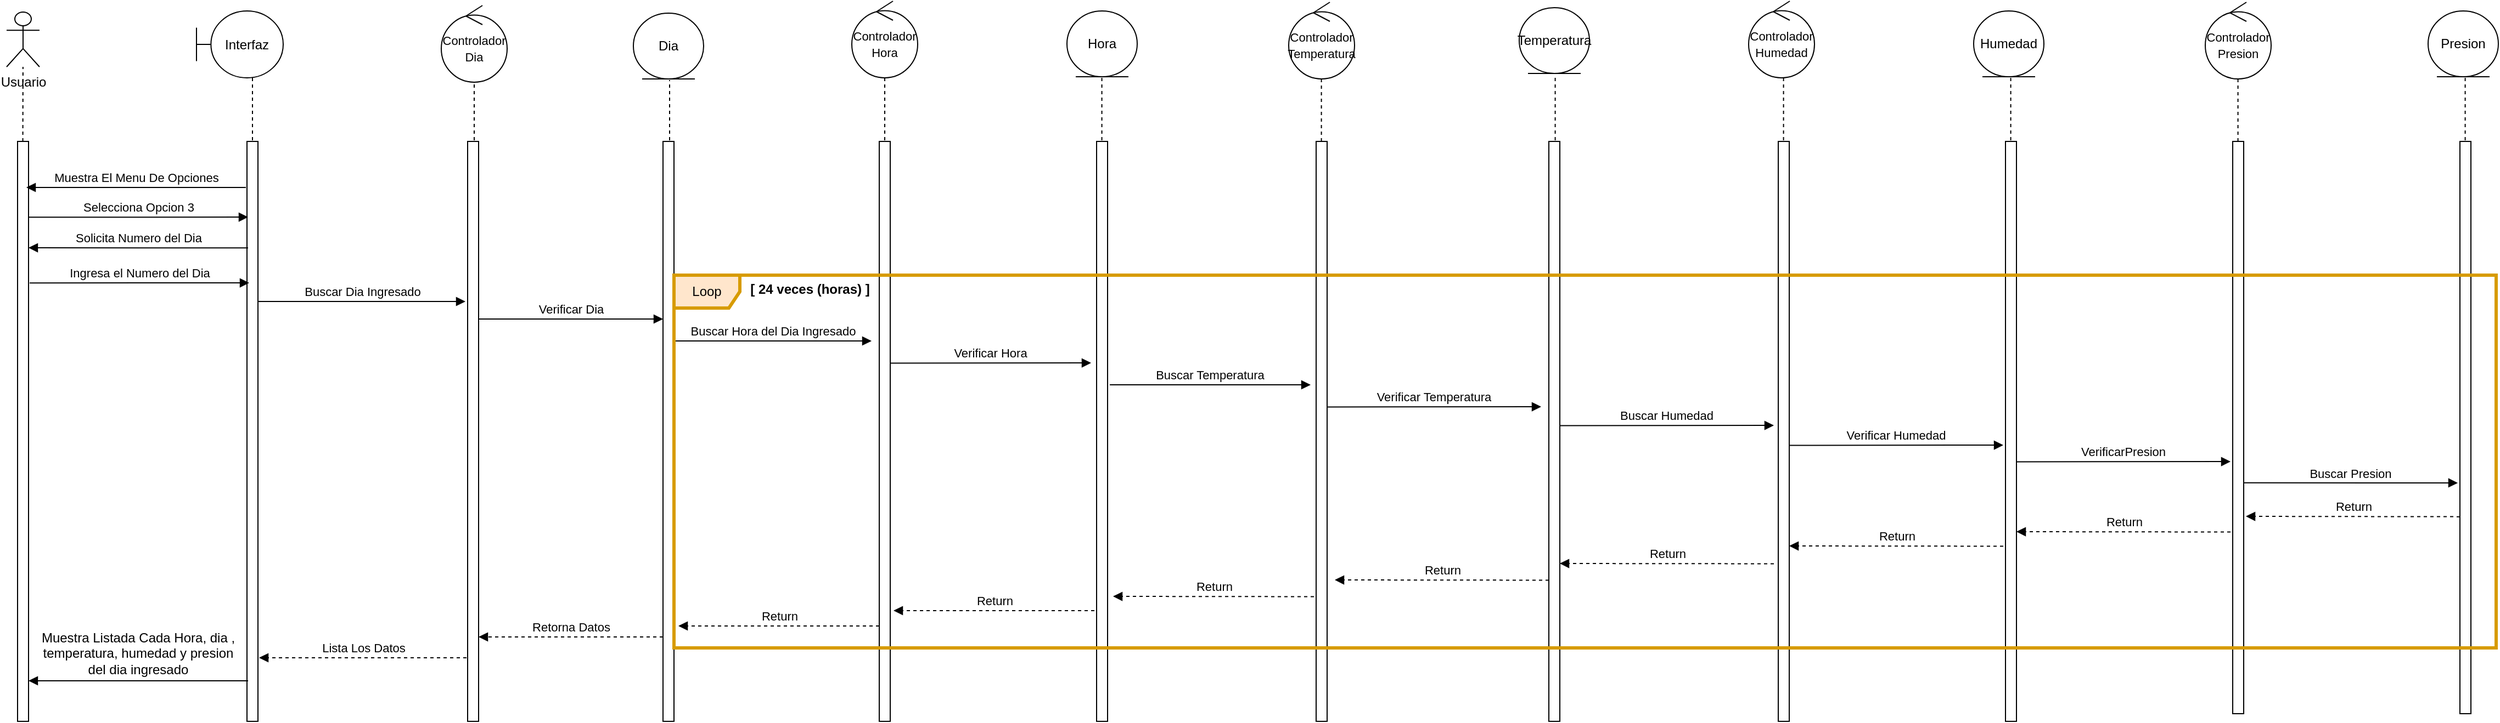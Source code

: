 <mxfile version="21.2.9" type="device">
  <diagram name="Página-1" id="aQK7kT1X5uLiRZxWfmPn">
    <mxGraphModel dx="1805" dy="908" grid="1" gridSize="10" guides="1" tooltips="1" connect="1" arrows="1" fold="1" page="0" pageScale="1" pageWidth="827" pageHeight="1169" background="none" math="0" shadow="0">
      <root>
        <mxCell id="0" />
        <mxCell id="1" parent="0" />
        <mxCell id="e-KzHSleENVKRz86F4LC-1" value="Usuario&lt;br&gt;" style="shape=umlActor;verticalLabelPosition=bottom;verticalAlign=top;html=1;outlineConnect=0;" vertex="1" parent="1">
          <mxGeometry x="-358" y="90" width="30" height="50" as="geometry" />
        </mxCell>
        <mxCell id="e-KzHSleENVKRz86F4LC-2" value="&lt;font style=&quot;font-size: 11px;&quot;&gt;Controlador&lt;br&gt;Hora&lt;br&gt;&lt;/font&gt;" style="ellipse;shape=umlControl;whiteSpace=wrap;html=1;" vertex="1" parent="1">
          <mxGeometry x="412" y="80" width="60" height="70" as="geometry" />
        </mxCell>
        <mxCell id="e-KzHSleENVKRz86F4LC-3" value="Hora" style="ellipse;shape=umlEntity;whiteSpace=wrap;html=1;" vertex="1" parent="1">
          <mxGeometry x="608" y="89" width="64" height="60" as="geometry" />
        </mxCell>
        <mxCell id="e-KzHSleENVKRz86F4LC-4" value="Interfaz" style="shape=umlBoundary;whiteSpace=wrap;html=1;" vertex="1" parent="1">
          <mxGeometry x="-185" y="89" width="79" height="61" as="geometry" />
        </mxCell>
        <mxCell id="e-KzHSleENVKRz86F4LC-5" value="&lt;span style=&quot;font-size: 11px;&quot;&gt;Controlador&lt;br&gt;Temperatura&lt;br&gt;&lt;/span&gt;" style="ellipse;shape=umlControl;whiteSpace=wrap;html=1;" vertex="1" parent="1">
          <mxGeometry x="810" y="81" width="60" height="70" as="geometry" />
        </mxCell>
        <mxCell id="e-KzHSleENVKRz86F4LC-6" value="&lt;span style=&quot;font-size: 11px;&quot;&gt;Controlador&lt;br&gt;Humedad&lt;br&gt;&lt;/span&gt;" style="ellipse;shape=umlControl;whiteSpace=wrap;html=1;" vertex="1" parent="1">
          <mxGeometry x="1229" y="80" width="60" height="70" as="geometry" />
        </mxCell>
        <mxCell id="e-KzHSleENVKRz86F4LC-7" value="&lt;span style=&quot;font-size: 11px;&quot;&gt;Controlador&lt;br&gt;Presion&lt;br&gt;&lt;/span&gt;" style="ellipse;shape=umlControl;whiteSpace=wrap;html=1;" vertex="1" parent="1">
          <mxGeometry x="1645" y="81" width="60" height="70" as="geometry" />
        </mxCell>
        <mxCell id="e-KzHSleENVKRz86F4LC-8" value="Temperatura" style="ellipse;shape=umlEntity;whiteSpace=wrap;html=1;" vertex="1" parent="1">
          <mxGeometry x="1020" y="86" width="64" height="60" as="geometry" />
        </mxCell>
        <mxCell id="e-KzHSleENVKRz86F4LC-9" value="Humedad" style="ellipse;shape=umlEntity;whiteSpace=wrap;html=1;" vertex="1" parent="1">
          <mxGeometry x="1434" y="89" width="64" height="60" as="geometry" />
        </mxCell>
        <mxCell id="e-KzHSleENVKRz86F4LC-10" value="Presion" style="ellipse;shape=umlEntity;whiteSpace=wrap;html=1;" vertex="1" parent="1">
          <mxGeometry x="1848" y="89" width="64" height="60" as="geometry" />
        </mxCell>
        <mxCell id="e-KzHSleENVKRz86F4LC-11" value="" style="html=1;points=[];perimeter=orthogonalPerimeter;outlineConnect=0;targetShapes=umlLifeline;portConstraint=eastwest;newEdgeStyle={&quot;edgeStyle&quot;:&quot;elbowEdgeStyle&quot;,&quot;elbow&quot;:&quot;vertical&quot;,&quot;curved&quot;:0,&quot;rounded&quot;:0};perimeterSpacing=1;" vertex="1" parent="1">
          <mxGeometry x="-348" y="208" width="10" height="529" as="geometry" />
        </mxCell>
        <mxCell id="e-KzHSleENVKRz86F4LC-12" value="" style="html=1;points=[];perimeter=orthogonalPerimeter;outlineConnect=0;targetShapes=umlLifeline;portConstraint=eastwest;newEdgeStyle={&quot;edgeStyle&quot;:&quot;elbowEdgeStyle&quot;,&quot;elbow&quot;:&quot;vertical&quot;,&quot;curved&quot;:0,&quot;rounded&quot;:0};perimeterSpacing=1;" vertex="1" parent="1">
          <mxGeometry x="-139" y="208" width="10" height="529" as="geometry" />
        </mxCell>
        <mxCell id="e-KzHSleENVKRz86F4LC-13" value="" style="html=1;points=[];perimeter=orthogonalPerimeter;outlineConnect=0;targetShapes=umlLifeline;portConstraint=eastwest;newEdgeStyle={&quot;edgeStyle&quot;:&quot;elbowEdgeStyle&quot;,&quot;elbow&quot;:&quot;vertical&quot;,&quot;curved&quot;:0,&quot;rounded&quot;:0};perimeterSpacing=1;" vertex="1" parent="1">
          <mxGeometry x="437" y="208" width="10" height="529" as="geometry" />
        </mxCell>
        <mxCell id="e-KzHSleENVKRz86F4LC-14" value="" style="html=1;points=[];perimeter=orthogonalPerimeter;outlineConnect=0;targetShapes=umlLifeline;portConstraint=eastwest;newEdgeStyle={&quot;edgeStyle&quot;:&quot;elbowEdgeStyle&quot;,&quot;elbow&quot;:&quot;vertical&quot;,&quot;curved&quot;:0,&quot;rounded&quot;:0};perimeterSpacing=1;" vertex="1" parent="1">
          <mxGeometry x="635" y="208" width="10" height="529" as="geometry" />
        </mxCell>
        <mxCell id="e-KzHSleENVKRz86F4LC-15" value="" style="html=1;points=[];perimeter=orthogonalPerimeter;outlineConnect=0;targetShapes=umlLifeline;portConstraint=eastwest;newEdgeStyle={&quot;edgeStyle&quot;:&quot;elbowEdgeStyle&quot;,&quot;elbow&quot;:&quot;vertical&quot;,&quot;curved&quot;:0,&quot;rounded&quot;:0};perimeterSpacing=1;" vertex="1" parent="1">
          <mxGeometry x="835" y="208" width="10" height="529" as="geometry" />
        </mxCell>
        <mxCell id="e-KzHSleENVKRz86F4LC-16" value="" style="html=1;points=[];perimeter=orthogonalPerimeter;outlineConnect=0;targetShapes=umlLifeline;portConstraint=eastwest;newEdgeStyle={&quot;edgeStyle&quot;:&quot;elbowEdgeStyle&quot;,&quot;elbow&quot;:&quot;vertical&quot;,&quot;curved&quot;:0,&quot;rounded&quot;:0};perimeterSpacing=1;" vertex="1" parent="1">
          <mxGeometry x="1047" y="208" width="10" height="529" as="geometry" />
        </mxCell>
        <mxCell id="e-KzHSleENVKRz86F4LC-17" value="" style="html=1;points=[];perimeter=orthogonalPerimeter;outlineConnect=0;targetShapes=umlLifeline;portConstraint=eastwest;newEdgeStyle={&quot;edgeStyle&quot;:&quot;elbowEdgeStyle&quot;,&quot;elbow&quot;:&quot;vertical&quot;,&quot;curved&quot;:0,&quot;rounded&quot;:0};perimeterSpacing=1;" vertex="1" parent="1">
          <mxGeometry x="1256" y="208" width="10" height="529" as="geometry" />
        </mxCell>
        <mxCell id="e-KzHSleENVKRz86F4LC-18" value="" style="html=1;points=[];perimeter=orthogonalPerimeter;outlineConnect=0;targetShapes=umlLifeline;portConstraint=eastwest;newEdgeStyle={&quot;edgeStyle&quot;:&quot;elbowEdgeStyle&quot;,&quot;elbow&quot;:&quot;vertical&quot;,&quot;curved&quot;:0,&quot;rounded&quot;:0};perimeterSpacing=1;" vertex="1" parent="1">
          <mxGeometry x="1463" y="208" width="10" height="529" as="geometry" />
        </mxCell>
        <mxCell id="e-KzHSleENVKRz86F4LC-19" value="" style="html=1;points=[];perimeter=orthogonalPerimeter;outlineConnect=0;targetShapes=umlLifeline;portConstraint=eastwest;newEdgeStyle={&quot;edgeStyle&quot;:&quot;elbowEdgeStyle&quot;,&quot;elbow&quot;:&quot;vertical&quot;,&quot;curved&quot;:0,&quot;rounded&quot;:0};perimeterSpacing=1;" vertex="1" parent="1">
          <mxGeometry x="1670" y="208" width="10" height="522" as="geometry" />
        </mxCell>
        <mxCell id="e-KzHSleENVKRz86F4LC-20" value="" style="html=1;points=[];perimeter=orthogonalPerimeter;outlineConnect=0;targetShapes=umlLifeline;portConstraint=eastwest;newEdgeStyle={&quot;edgeStyle&quot;:&quot;elbowEdgeStyle&quot;,&quot;elbow&quot;:&quot;vertical&quot;,&quot;curved&quot;:0,&quot;rounded&quot;:0};perimeterSpacing=1;" vertex="1" parent="1">
          <mxGeometry x="1877" y="208" width="10" height="522" as="geometry" />
        </mxCell>
        <mxCell id="e-KzHSleENVKRz86F4LC-21" value="" style="html=1;points=[];perimeter=orthogonalPerimeter;outlineConnect=0;targetShapes=umlLifeline;portConstraint=eastwest;newEdgeStyle={&quot;edgeStyle&quot;:&quot;elbowEdgeStyle&quot;,&quot;elbow&quot;:&quot;vertical&quot;,&quot;curved&quot;:0,&quot;rounded&quot;:0};perimeterSpacing=1;" vertex="1" parent="1">
          <mxGeometry x="62" y="208" width="10" height="529" as="geometry" />
        </mxCell>
        <mxCell id="e-KzHSleENVKRz86F4LC-22" value="" style="html=1;points=[];perimeter=orthogonalPerimeter;outlineConnect=0;targetShapes=umlLifeline;portConstraint=eastwest;newEdgeStyle={&quot;edgeStyle&quot;:&quot;elbowEdgeStyle&quot;,&quot;elbow&quot;:&quot;vertical&quot;,&quot;curved&quot;:0,&quot;rounded&quot;:0};perimeterSpacing=1;" vertex="1" parent="1">
          <mxGeometry x="240" y="208" width="10" height="529" as="geometry" />
        </mxCell>
        <mxCell id="e-KzHSleENVKRz86F4LC-23" value="&lt;font style=&quot;font-size: 11px;&quot;&gt;Controlador&lt;br&gt;Dia&lt;br&gt;&lt;/font&gt;" style="ellipse;shape=umlControl;whiteSpace=wrap;html=1;" vertex="1" parent="1">
          <mxGeometry x="38" y="84" width="60" height="70" as="geometry" />
        </mxCell>
        <mxCell id="e-KzHSleENVKRz86F4LC-24" value="Dia" style="ellipse;shape=umlEntity;whiteSpace=wrap;html=1;" vertex="1" parent="1">
          <mxGeometry x="213" y="91" width="64" height="60" as="geometry" />
        </mxCell>
        <mxCell id="e-KzHSleENVKRz86F4LC-25" value="Muestra El Menu De Opciones" style="html=1;verticalAlign=bottom;endArrow=block;edgeStyle=elbowEdgeStyle;elbow=vertical;curved=0;rounded=0;" edge="1" parent="1">
          <mxGeometry width="80" relative="1" as="geometry">
            <mxPoint x="-140" y="250" as="sourcePoint" />
            <mxPoint x="-340" y="250" as="targetPoint" />
          </mxGeometry>
        </mxCell>
        <mxCell id="e-KzHSleENVKRz86F4LC-26" value="Selecciona Opcion 3" style="html=1;verticalAlign=bottom;endArrow=block;edgeStyle=elbowEdgeStyle;elbow=vertical;curved=0;rounded=0;" edge="1" parent="1">
          <mxGeometry width="80" relative="1" as="geometry">
            <mxPoint x="-338" y="277.18" as="sourcePoint" />
            <mxPoint x="-138" y="277.18" as="targetPoint" />
          </mxGeometry>
        </mxCell>
        <mxCell id="e-KzHSleENVKRz86F4LC-27" value="Solicita Numero del Dia" style="html=1;verticalAlign=bottom;endArrow=block;edgeStyle=elbowEdgeStyle;elbow=vertical;curved=0;rounded=0;" edge="1" parent="1">
          <mxGeometry width="80" relative="1" as="geometry">
            <mxPoint x="-138" y="305.18" as="sourcePoint" />
            <mxPoint x="-338" y="305.18" as="targetPoint" />
          </mxGeometry>
        </mxCell>
        <mxCell id="e-KzHSleENVKRz86F4LC-29" value="Ingresa el Numero del Dia" style="html=1;verticalAlign=bottom;endArrow=block;edgeStyle=elbowEdgeStyle;elbow=vertical;curved=0;rounded=0;" edge="1" parent="1">
          <mxGeometry width="80" relative="1" as="geometry">
            <mxPoint x="-337" y="337.09" as="sourcePoint" />
            <mxPoint x="-137" y="337.09" as="targetPoint" />
          </mxGeometry>
        </mxCell>
        <mxCell id="e-KzHSleENVKRz86F4LC-30" value="Buscar Dia Ingresado" style="html=1;verticalAlign=bottom;endArrow=block;edgeStyle=elbowEdgeStyle;elbow=vertical;curved=0;rounded=0;" edge="1" parent="1">
          <mxGeometry width="80" relative="1" as="geometry">
            <mxPoint x="-129" y="354.0" as="sourcePoint" />
            <mxPoint x="60" y="354" as="targetPoint" />
          </mxGeometry>
        </mxCell>
        <mxCell id="e-KzHSleENVKRz86F4LC-32" value="Verificar Dia" style="html=1;verticalAlign=bottom;endArrow=block;edgeStyle=elbowEdgeStyle;elbow=vertical;curved=0;rounded=0;" edge="1" parent="1">
          <mxGeometry width="80" relative="1" as="geometry">
            <mxPoint x="72" y="370.0" as="sourcePoint" />
            <mxPoint x="240" y="370" as="targetPoint" />
          </mxGeometry>
        </mxCell>
        <mxCell id="e-KzHSleENVKRz86F4LC-34" value="Buscar Hora del Dia Ingresado" style="html=1;verticalAlign=bottom;endArrow=block;edgeStyle=elbowEdgeStyle;elbow=vertical;curved=0;rounded=0;" edge="1" parent="1">
          <mxGeometry width="80" relative="1" as="geometry">
            <mxPoint x="250" y="390.0" as="sourcePoint" />
            <mxPoint x="430" y="390" as="targetPoint" />
          </mxGeometry>
        </mxCell>
        <mxCell id="e-KzHSleENVKRz86F4LC-35" value="Verificar Hora" style="html=1;verticalAlign=bottom;endArrow=block;edgeStyle=elbowEdgeStyle;elbow=vertical;curved=0;rounded=0;" edge="1" parent="1">
          <mxGeometry width="80" relative="1" as="geometry">
            <mxPoint x="447" y="410.24" as="sourcePoint" />
            <mxPoint x="630" y="410" as="targetPoint" />
          </mxGeometry>
        </mxCell>
        <mxCell id="e-KzHSleENVKRz86F4LC-36" value="Buscar Temperatura" style="html=1;verticalAlign=bottom;endArrow=block;edgeStyle=elbowEdgeStyle;elbow=vertical;curved=0;rounded=0;" edge="1" parent="1">
          <mxGeometry width="80" relative="1" as="geometry">
            <mxPoint x="647" y="429.97" as="sourcePoint" />
            <mxPoint x="830" y="429.73" as="targetPoint" />
          </mxGeometry>
        </mxCell>
        <mxCell id="e-KzHSleENVKRz86F4LC-37" value="Verificar Temperatura" style="html=1;verticalAlign=bottom;endArrow=block;edgeStyle=elbowEdgeStyle;elbow=vertical;curved=0;rounded=0;" edge="1" parent="1">
          <mxGeometry width="80" relative="1" as="geometry">
            <mxPoint x="845" y="450.24" as="sourcePoint" />
            <mxPoint x="1040" y="450" as="targetPoint" />
          </mxGeometry>
        </mxCell>
        <mxCell id="e-KzHSleENVKRz86F4LC-38" value="Buscar Humedad" style="html=1;verticalAlign=bottom;endArrow=block;edgeStyle=elbowEdgeStyle;elbow=vertical;curved=0;rounded=0;" edge="1" parent="1">
          <mxGeometry width="80" relative="1" as="geometry">
            <mxPoint x="1057" y="467.24" as="sourcePoint" />
            <mxPoint x="1252" y="467" as="targetPoint" />
          </mxGeometry>
        </mxCell>
        <mxCell id="e-KzHSleENVKRz86F4LC-39" value="Verificar Humedad" style="html=1;verticalAlign=bottom;endArrow=block;edgeStyle=elbowEdgeStyle;elbow=vertical;curved=0;rounded=0;" edge="1" parent="1">
          <mxGeometry width="80" relative="1" as="geometry">
            <mxPoint x="1266" y="485.24" as="sourcePoint" />
            <mxPoint x="1461" y="485" as="targetPoint" />
          </mxGeometry>
        </mxCell>
        <mxCell id="e-KzHSleENVKRz86F4LC-40" value="VerificarPresion" style="html=1;verticalAlign=bottom;endArrow=block;edgeStyle=elbowEdgeStyle;elbow=vertical;curved=0;rounded=0;" edge="1" parent="1">
          <mxGeometry width="80" relative="1" as="geometry">
            <mxPoint x="1473" y="500.24" as="sourcePoint" />
            <mxPoint x="1668" y="500" as="targetPoint" />
          </mxGeometry>
        </mxCell>
        <mxCell id="e-KzHSleENVKRz86F4LC-41" value="Buscar Presion" style="html=1;verticalAlign=bottom;endArrow=block;edgeStyle=elbowEdgeStyle;elbow=vertical;curved=0;rounded=0;" edge="1" parent="1">
          <mxGeometry width="80" relative="1" as="geometry">
            <mxPoint x="1680" y="519.42" as="sourcePoint" />
            <mxPoint x="1875" y="519.18" as="targetPoint" />
          </mxGeometry>
        </mxCell>
        <mxCell id="e-KzHSleENVKRz86F4LC-42" value="Return" style="html=1;verticalAlign=bottom;endArrow=block;edgeStyle=elbowEdgeStyle;elbow=vertical;curved=0;rounded=0;dashed=1;" edge="1" parent="1">
          <mxGeometry width="80" relative="1" as="geometry">
            <mxPoint x="1877" y="550.32" as="sourcePoint" />
            <mxPoint x="1682" y="550.08" as="targetPoint" />
          </mxGeometry>
        </mxCell>
        <mxCell id="e-KzHSleENVKRz86F4LC-43" value="Return" style="html=1;verticalAlign=bottom;endArrow=block;edgeStyle=elbowEdgeStyle;elbow=vertical;curved=0;rounded=0;dashed=1;" edge="1" parent="1">
          <mxGeometry width="80" relative="1" as="geometry">
            <mxPoint x="1668" y="564.26" as="sourcePoint" />
            <mxPoint x="1473" y="564.02" as="targetPoint" />
          </mxGeometry>
        </mxCell>
        <mxCell id="e-KzHSleENVKRz86F4LC-44" value="Return" style="html=1;verticalAlign=bottom;endArrow=block;edgeStyle=elbowEdgeStyle;elbow=vertical;curved=0;rounded=0;dashed=1;" edge="1" parent="1">
          <mxGeometry width="80" relative="1" as="geometry">
            <mxPoint x="1461" y="577.24" as="sourcePoint" />
            <mxPoint x="1266" y="577.0" as="targetPoint" />
          </mxGeometry>
        </mxCell>
        <mxCell id="e-KzHSleENVKRz86F4LC-45" value="Return" style="html=1;verticalAlign=bottom;endArrow=block;edgeStyle=elbowEdgeStyle;elbow=vertical;curved=0;rounded=0;dashed=1;" edge="1" parent="1">
          <mxGeometry width="80" relative="1" as="geometry">
            <mxPoint x="1252" y="593.24" as="sourcePoint" />
            <mxPoint x="1057" y="593" as="targetPoint" />
          </mxGeometry>
        </mxCell>
        <mxCell id="e-KzHSleENVKRz86F4LC-46" value="Return" style="html=1;verticalAlign=bottom;endArrow=block;edgeStyle=elbowEdgeStyle;elbow=vertical;curved=0;rounded=0;dashed=1;" edge="1" parent="1">
          <mxGeometry width="80" relative="1" as="geometry">
            <mxPoint x="1047" y="608.24" as="sourcePoint" />
            <mxPoint x="852" y="608.0" as="targetPoint" />
          </mxGeometry>
        </mxCell>
        <mxCell id="e-KzHSleENVKRz86F4LC-47" value="Return" style="html=1;verticalAlign=bottom;endArrow=block;edgeStyle=elbowEdgeStyle;elbow=vertical;curved=0;rounded=0;dashed=1;" edge="1" parent="1">
          <mxGeometry width="80" relative="1" as="geometry">
            <mxPoint x="833" y="623.24" as="sourcePoint" />
            <mxPoint x="650" y="623" as="targetPoint" />
          </mxGeometry>
        </mxCell>
        <mxCell id="e-KzHSleENVKRz86F4LC-48" value="Return" style="html=1;verticalAlign=bottom;endArrow=block;edgeStyle=elbowEdgeStyle;elbow=vertical;curved=0;rounded=0;dashed=1;" edge="1" parent="1">
          <mxGeometry width="80" relative="1" as="geometry">
            <mxPoint x="633" y="636" as="sourcePoint" />
            <mxPoint x="450" y="636.0" as="targetPoint" />
          </mxGeometry>
        </mxCell>
        <mxCell id="e-KzHSleENVKRz86F4LC-49" value="Return" style="html=1;verticalAlign=bottom;endArrow=block;edgeStyle=elbowEdgeStyle;elbow=vertical;curved=0;rounded=0;dashed=1;" edge="1" parent="1">
          <mxGeometry width="80" relative="1" as="geometry">
            <mxPoint x="437" y="650" as="sourcePoint" />
            <mxPoint x="254" y="650.0" as="targetPoint" />
          </mxGeometry>
        </mxCell>
        <mxCell id="e-KzHSleENVKRz86F4LC-50" value="Retorna Datos" style="html=1;verticalAlign=bottom;endArrow=block;edgeStyle=elbowEdgeStyle;elbow=vertical;curved=0;rounded=0;dashed=1;" edge="1" parent="1">
          <mxGeometry width="80" relative="1" as="geometry">
            <mxPoint x="240" y="660" as="sourcePoint" />
            <mxPoint x="72" y="660.0" as="targetPoint" />
          </mxGeometry>
        </mxCell>
        <mxCell id="e-KzHSleENVKRz86F4LC-51" value="Lista Los Datos" style="html=1;verticalAlign=bottom;endArrow=block;edgeStyle=elbowEdgeStyle;elbow=vertical;curved=0;rounded=0;dashed=1;" edge="1" parent="1" target="e-KzHSleENVKRz86F4LC-12">
          <mxGeometry width="80" relative="1" as="geometry">
            <mxPoint x="61" y="679" as="sourcePoint" />
            <mxPoint x="-120" y="680" as="targetPoint" />
          </mxGeometry>
        </mxCell>
        <mxCell id="e-KzHSleENVKRz86F4LC-52" value="" style="html=1;verticalAlign=bottom;endArrow=block;edgeStyle=elbowEdgeStyle;elbow=vertical;curved=0;rounded=0;" edge="1" parent="1">
          <mxGeometry x="-0.578" y="-10" width="80" relative="1" as="geometry">
            <mxPoint x="-138" y="700" as="sourcePoint" />
            <mxPoint x="-338" y="700" as="targetPoint" />
            <mxPoint as="offset" />
          </mxGeometry>
        </mxCell>
        <mxCell id="e-KzHSleENVKRz86F4LC-53" value="Muestra Listada Cada Hora, dia , temperatura, humedad y presion del dia ingresado" style="text;html=1;strokeColor=none;fillColor=none;align=center;verticalAlign=middle;whiteSpace=wrap;rounded=0;" vertex="1" parent="1">
          <mxGeometry x="-332" y="660" width="188" height="30" as="geometry" />
        </mxCell>
        <mxCell id="e-KzHSleENVKRz86F4LC-54" value="Loop" style="shape=umlFrame;whiteSpace=wrap;html=1;pointerEvents=0;fillColor=#ffe6cc;strokeColor=#d79b00;strokeWidth=3;" vertex="1" parent="1">
          <mxGeometry x="250" y="330" width="1660" height="340" as="geometry" />
        </mxCell>
        <mxCell id="e-KzHSleENVKRz86F4LC-55" value="&lt;b&gt;&lt;font style=&quot;font-size: 12px;&quot;&gt;[ 24 veces (horas) ]&lt;/font&gt;&lt;/b&gt;" style="text;html=1;strokeColor=none;fillColor=none;align=center;verticalAlign=middle;whiteSpace=wrap;rounded=0;" vertex="1" parent="1">
          <mxGeometry x="309" y="328" width="130" height="30" as="geometry" />
        </mxCell>
        <mxCell id="e-KzHSleENVKRz86F4LC-56" value="" style="endArrow=none;dashed=1;html=1;rounded=0;" edge="1" parent="1" target="e-KzHSleENVKRz86F4LC-1">
          <mxGeometry width="50" height="50" relative="1" as="geometry">
            <mxPoint x="-343.21" y="208" as="sourcePoint" />
            <mxPoint x="-343.21" y="158" as="targetPoint" />
          </mxGeometry>
        </mxCell>
        <mxCell id="e-KzHSleENVKRz86F4LC-57" value="" style="endArrow=none;dashed=1;html=1;rounded=0;" edge="1" parent="1" source="e-KzHSleENVKRz86F4LC-12">
          <mxGeometry width="50" height="50" relative="1" as="geometry">
            <mxPoint x="-134" y="210" as="sourcePoint" />
            <mxPoint x="-134" y="150" as="targetPoint" />
          </mxGeometry>
        </mxCell>
        <mxCell id="e-KzHSleENVKRz86F4LC-59" value="" style="endArrow=none;dashed=1;html=1;rounded=0;" edge="1" parent="1" source="e-KzHSleENVKRz86F4LC-21">
          <mxGeometry width="50" height="50" relative="1" as="geometry">
            <mxPoint x="68" y="210" as="sourcePoint" />
            <mxPoint x="68" y="154" as="targetPoint" />
          </mxGeometry>
        </mxCell>
        <mxCell id="e-KzHSleENVKRz86F4LC-60" value="" style="endArrow=none;dashed=1;html=1;rounded=0;" edge="1" parent="1" source="e-KzHSleENVKRz86F4LC-22">
          <mxGeometry width="50" height="50" relative="1" as="geometry">
            <mxPoint x="246" y="210" as="sourcePoint" />
            <mxPoint x="246" y="152" as="targetPoint" />
          </mxGeometry>
        </mxCell>
        <mxCell id="e-KzHSleENVKRz86F4LC-61" value="" style="endArrow=none;dashed=1;html=1;rounded=0;" edge="1" parent="1" source="e-KzHSleENVKRz86F4LC-13">
          <mxGeometry width="50" height="50" relative="1" as="geometry">
            <mxPoint x="442" y="210" as="sourcePoint" />
            <mxPoint x="442" y="149" as="targetPoint" />
          </mxGeometry>
        </mxCell>
        <mxCell id="e-KzHSleENVKRz86F4LC-62" value="" style="endArrow=none;dashed=1;html=1;rounded=0;" edge="1" parent="1">
          <mxGeometry width="50" height="50" relative="1" as="geometry">
            <mxPoint x="639.79" y="207" as="sourcePoint" />
            <mxPoint x="639.79" y="149" as="targetPoint" />
          </mxGeometry>
        </mxCell>
        <mxCell id="e-KzHSleENVKRz86F4LC-63" value="" style="endArrow=none;dashed=1;html=1;rounded=0;" edge="1" parent="1">
          <mxGeometry width="50" height="50" relative="1" as="geometry">
            <mxPoint x="839.79" y="208" as="sourcePoint" />
            <mxPoint x="839.79" y="150" as="targetPoint" />
          </mxGeometry>
        </mxCell>
        <mxCell id="e-KzHSleENVKRz86F4LC-64" value="" style="endArrow=none;dashed=1;html=1;rounded=0;" edge="1" parent="1">
          <mxGeometry width="50" height="50" relative="1" as="geometry">
            <mxPoint x="1052.79" y="207" as="sourcePoint" />
            <mxPoint x="1052.79" y="149" as="targetPoint" />
          </mxGeometry>
        </mxCell>
        <mxCell id="e-KzHSleENVKRz86F4LC-65" value="" style="endArrow=none;dashed=1;html=1;rounded=0;" edge="1" parent="1">
          <mxGeometry width="50" height="50" relative="1" as="geometry">
            <mxPoint x="1260.79" y="207" as="sourcePoint" />
            <mxPoint x="1260.79" y="149" as="targetPoint" />
          </mxGeometry>
        </mxCell>
        <mxCell id="e-KzHSleENVKRz86F4LC-66" value="" style="endArrow=none;dashed=1;html=1;rounded=0;" edge="1" parent="1">
          <mxGeometry width="50" height="50" relative="1" as="geometry">
            <mxPoint x="1467.79" y="207" as="sourcePoint" />
            <mxPoint x="1467.79" y="149" as="targetPoint" />
          </mxGeometry>
        </mxCell>
        <mxCell id="e-KzHSleENVKRz86F4LC-67" value="" style="endArrow=none;dashed=1;html=1;rounded=0;" edge="1" parent="1">
          <mxGeometry width="50" height="50" relative="1" as="geometry">
            <mxPoint x="1674.79" y="208" as="sourcePoint" />
            <mxPoint x="1674.79" y="150" as="targetPoint" />
          </mxGeometry>
        </mxCell>
        <mxCell id="e-KzHSleENVKRz86F4LC-68" value="" style="endArrow=none;dashed=1;html=1;rounded=0;" edge="1" parent="1">
          <mxGeometry width="50" height="50" relative="1" as="geometry">
            <mxPoint x="1881.79" y="207" as="sourcePoint" />
            <mxPoint x="1881.79" y="149" as="targetPoint" />
          </mxGeometry>
        </mxCell>
      </root>
    </mxGraphModel>
  </diagram>
</mxfile>
